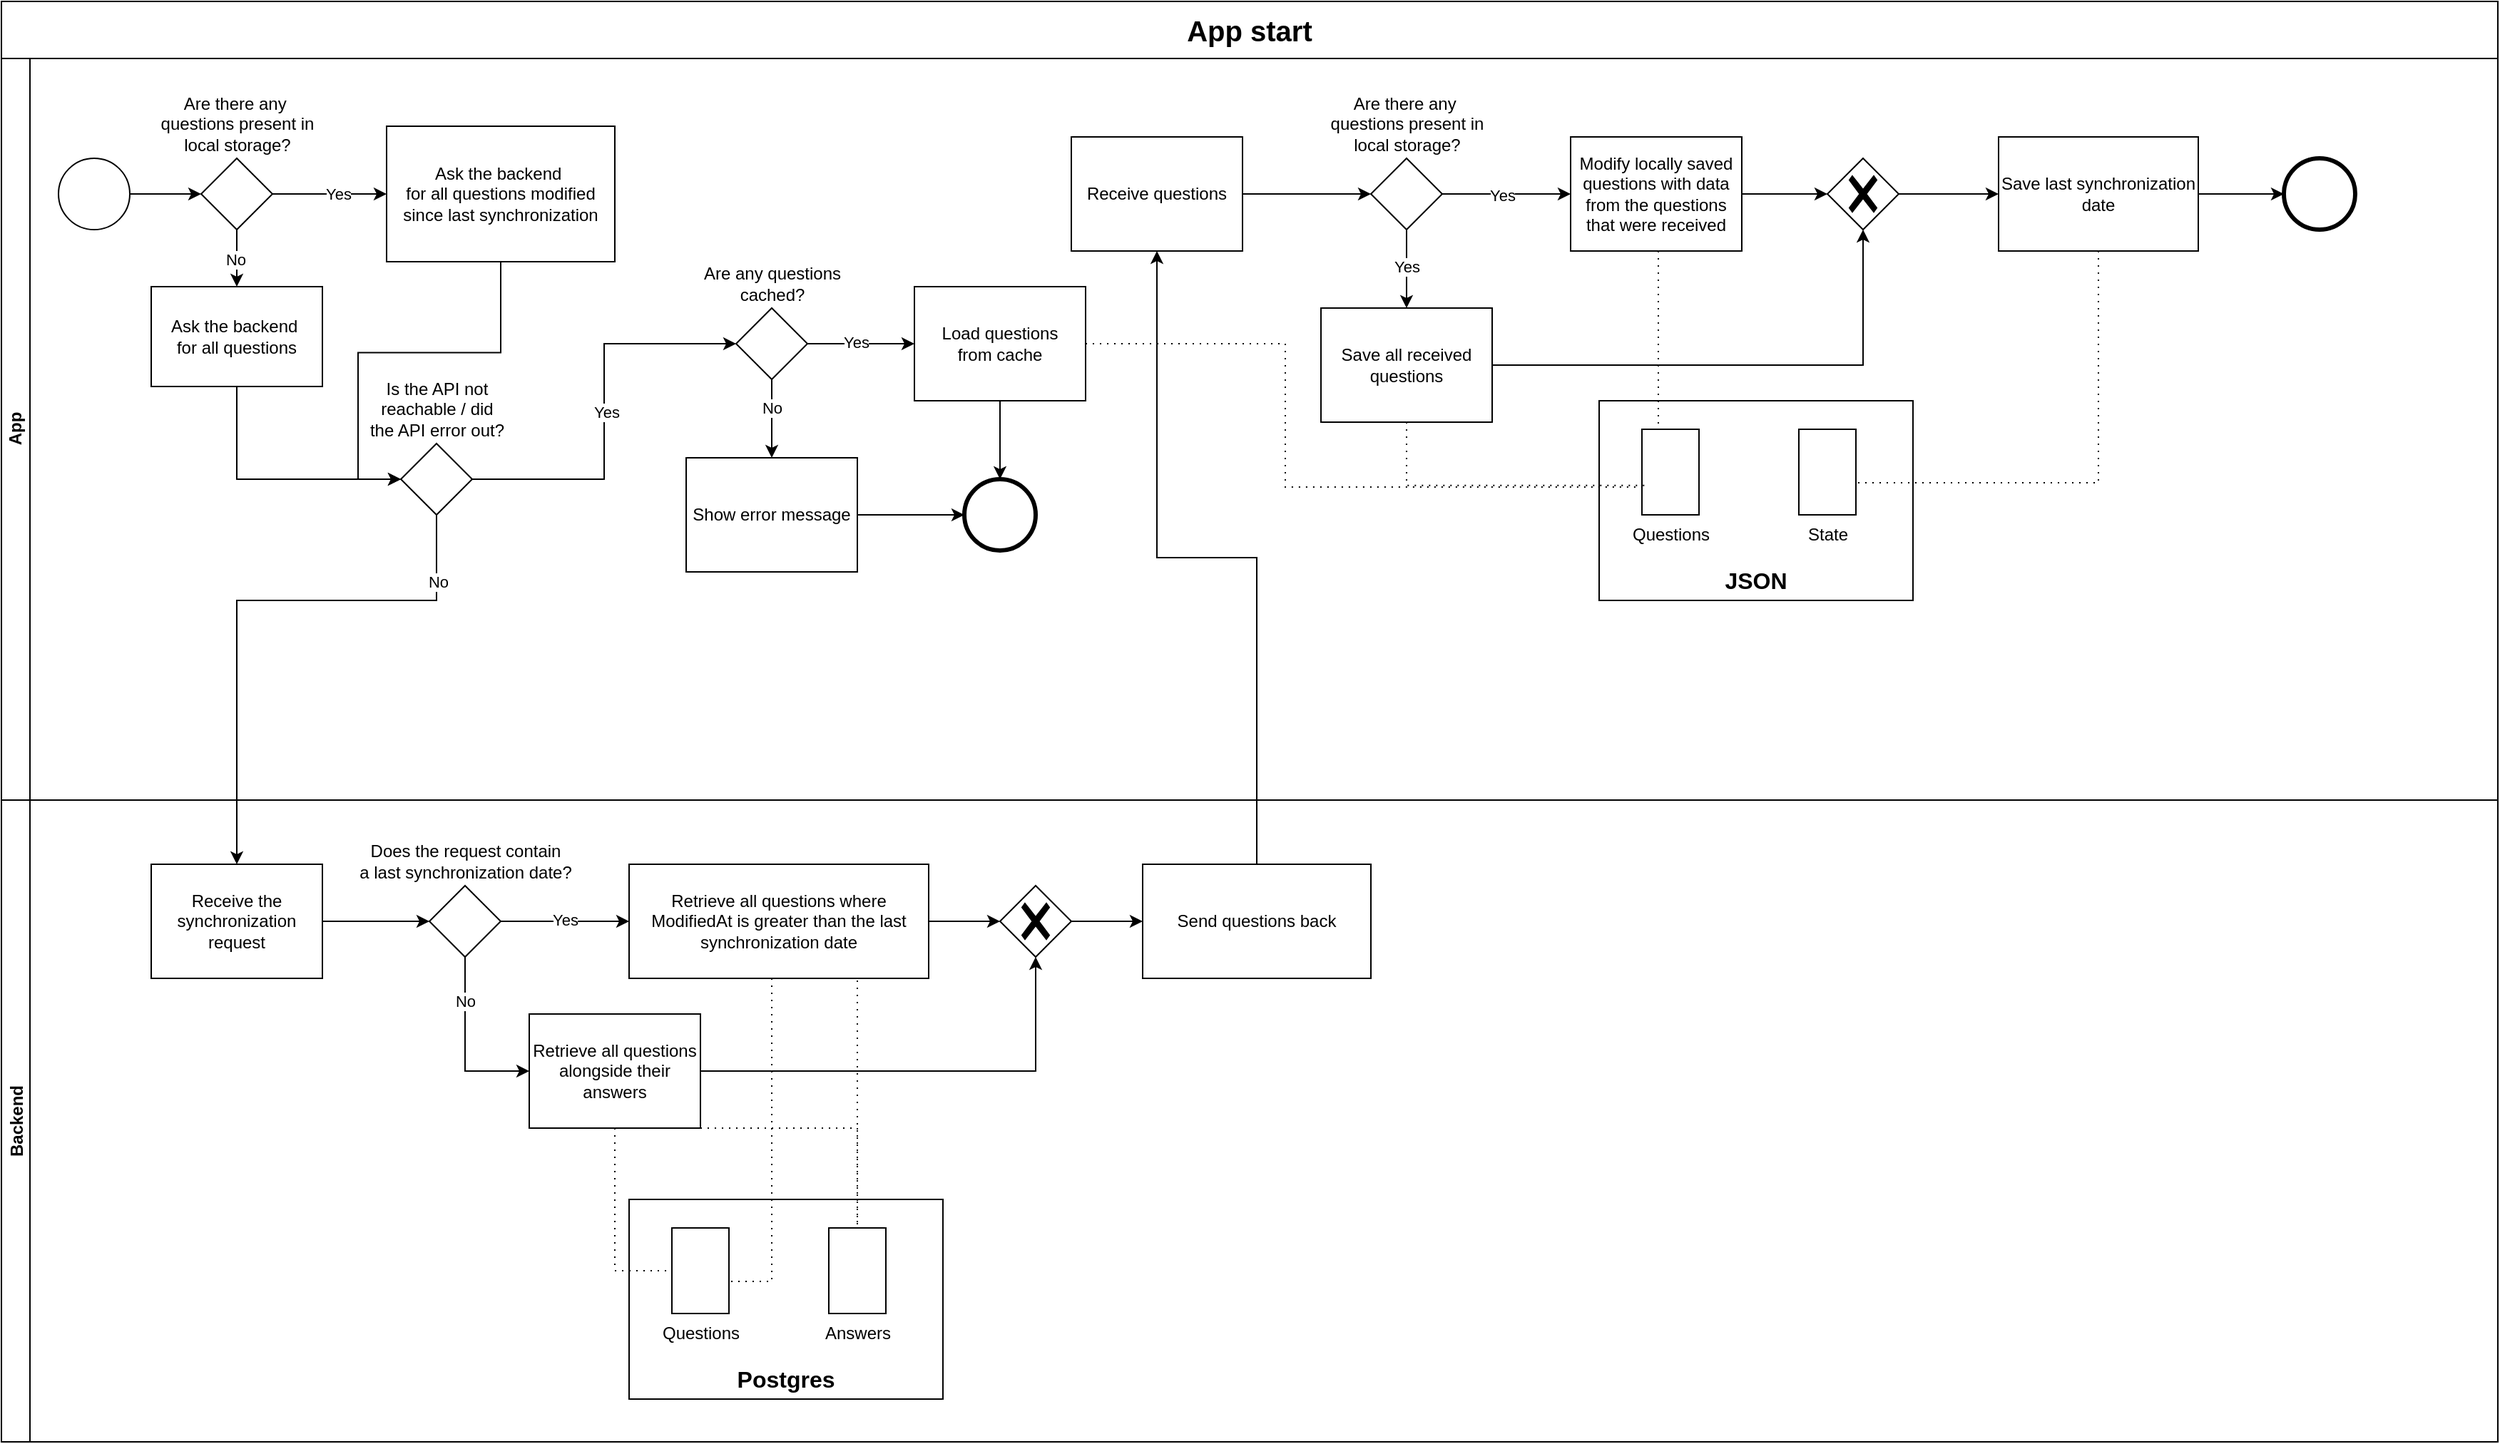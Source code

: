 <mxfile version="28.2.5">
  <diagram name="Page-1" id="13e1069c-82ec-6db2-03f1-153e76fe0fe0">
    <mxGraphModel dx="1303" dy="734" grid="1" gridSize="10" guides="1" tooltips="1" connect="1" arrows="1" fold="1" page="1" pageScale="1" pageWidth="1100" pageHeight="850" background="none" math="0" shadow="0">
      <root>
        <mxCell id="0" />
        <mxCell id="1" parent="0" />
        <mxCell id="wD-4M0XuhcJqUvJzKwls-1" value="&lt;span style=&quot;font-size: 20px;&quot;&gt;App start&lt;/span&gt;" style="swimlane;html=1;childLayout=stackLayout;resizeParent=1;resizeParentMax=0;horizontal=1;startSize=40;horizontalStack=0;whiteSpace=wrap;" parent="1" vertex="1">
          <mxGeometry x="40" y="40" width="1750" height="1010" as="geometry" />
        </mxCell>
        <mxCell id="wD-4M0XuhcJqUvJzKwls-2" value="App" style="swimlane;html=1;startSize=20;horizontal=0;" parent="wD-4M0XuhcJqUvJzKwls-1" vertex="1">
          <mxGeometry y="40" width="1750" height="520" as="geometry" />
        </mxCell>
        <mxCell id="wD-4M0XuhcJqUvJzKwls-5" value="" style="points=[[0.145,0.145,0],[0.5,0,0],[0.855,0.145,0],[1,0.5,0],[0.855,0.855,0],[0.5,1,0],[0.145,0.855,0],[0,0.5,0]];shape=mxgraph.bpmn.event;html=1;verticalLabelPosition=bottom;labelBackgroundColor=#ffffff;verticalAlign=top;align=center;perimeter=ellipsePerimeter;outlineConnect=0;aspect=fixed;outline=standard;symbol=general;" parent="wD-4M0XuhcJqUvJzKwls-2" vertex="1">
          <mxGeometry x="40" y="70" width="50" height="50" as="geometry" />
        </mxCell>
        <mxCell id="wD-4M0XuhcJqUvJzKwls-12" style="edgeStyle=orthogonalEdgeStyle;rounded=0;orthogonalLoop=1;jettySize=auto;html=1;exitX=1;exitY=0.5;exitDx=0;exitDy=0;exitPerimeter=0;" parent="wD-4M0XuhcJqUvJzKwls-2" source="wD-4M0XuhcJqUvJzKwls-6" target="wD-4M0XuhcJqUvJzKwls-11" edge="1">
          <mxGeometry relative="1" as="geometry" />
        </mxCell>
        <mxCell id="wD-4M0XuhcJqUvJzKwls-14" value="Yes" style="edgeLabel;html=1;align=center;verticalAlign=middle;resizable=0;points=[];" parent="wD-4M0XuhcJqUvJzKwls-12" vertex="1" connectable="0">
          <mxGeometry x="0.144" relative="1" as="geometry">
            <mxPoint as="offset" />
          </mxGeometry>
        </mxCell>
        <mxCell id="wD-4M0XuhcJqUvJzKwls-6" value="Are there any&amp;nbsp;&lt;div&gt;questions present in&lt;/div&gt;&lt;div&gt;local storage?&lt;/div&gt;" style="points=[[0.25,0.25,0],[0.5,0,0],[0.75,0.25,0],[1,0.5,0],[0.75,0.75,0],[0.5,1,0],[0.25,0.75,0],[0,0.5,0]];shape=mxgraph.bpmn.gateway2;html=1;verticalLabelPosition=top;labelBackgroundColor=#ffffff;verticalAlign=bottom;align=center;perimeter=rhombusPerimeter;outlineConnect=0;outline=none;symbol=none;labelPosition=center;" parent="wD-4M0XuhcJqUvJzKwls-2" vertex="1">
          <mxGeometry x="140" y="70" width="50" height="50" as="geometry" />
        </mxCell>
        <mxCell id="wD-4M0XuhcJqUvJzKwls-7" style="edgeStyle=orthogonalEdgeStyle;rounded=0;orthogonalLoop=1;jettySize=auto;html=1;exitX=1;exitY=0.5;exitDx=0;exitDy=0;exitPerimeter=0;entryX=0;entryY=0.5;entryDx=0;entryDy=0;entryPerimeter=0;" parent="wD-4M0XuhcJqUvJzKwls-2" source="wD-4M0XuhcJqUvJzKwls-5" target="wD-4M0XuhcJqUvJzKwls-6" edge="1">
          <mxGeometry relative="1" as="geometry" />
        </mxCell>
        <mxCell id="pn4sA3_3ktOFMrmnRQnU-4" style="edgeStyle=orthogonalEdgeStyle;rounded=0;orthogonalLoop=1;jettySize=auto;html=1;exitX=0.5;exitY=1;exitDx=0;exitDy=0;exitPerimeter=0;entryX=0;entryY=0.5;entryDx=0;entryDy=0;entryPerimeter=0;" edge="1" parent="wD-4M0XuhcJqUvJzKwls-2" source="wD-4M0XuhcJqUvJzKwls-8" target="pn4sA3_3ktOFMrmnRQnU-2">
          <mxGeometry relative="1" as="geometry">
            <mxPoint x="260" y="300" as="targetPoint" />
          </mxGeometry>
        </mxCell>
        <mxCell id="wD-4M0XuhcJqUvJzKwls-8" value="Ask the backend&amp;nbsp;&lt;div&gt;for&amp;nbsp;&lt;span style=&quot;background-color: transparent; color: light-dark(rgb(0, 0, 0), rgb(255, 255, 255));&quot;&gt;all questions&lt;/span&gt;&lt;/div&gt;" style="points=[[0.25,0,0],[0.5,0,0],[0.75,0,0],[1,0.25,0],[1,0.5,0],[1,0.75,0],[0.75,1,0],[0.5,1,0],[0.25,1,0],[0,0.75,0],[0,0.5,0],[0,0.25,0]];shape=mxgraph.bpmn.task2;whiteSpace=wrap;rectStyle=rounded;size=10;html=1;container=1;expand=0;collapsible=0;taskMarker=send;" parent="wD-4M0XuhcJqUvJzKwls-2" vertex="1">
          <mxGeometry x="105" y="160" width="120" height="70" as="geometry" />
        </mxCell>
        <mxCell id="wD-4M0XuhcJqUvJzKwls-9" style="edgeStyle=orthogonalEdgeStyle;rounded=0;orthogonalLoop=1;jettySize=auto;html=1;exitX=0.5;exitY=1;exitDx=0;exitDy=0;exitPerimeter=0;entryX=0.5;entryY=0;entryDx=0;entryDy=0;entryPerimeter=0;" parent="wD-4M0XuhcJqUvJzKwls-2" source="wD-4M0XuhcJqUvJzKwls-6" target="wD-4M0XuhcJqUvJzKwls-8" edge="1">
          <mxGeometry relative="1" as="geometry" />
        </mxCell>
        <mxCell id="wD-4M0XuhcJqUvJzKwls-10" value="No" style="edgeLabel;html=1;align=center;verticalAlign=middle;resizable=0;points=[];" parent="wD-4M0XuhcJqUvJzKwls-9" vertex="1" connectable="0">
          <mxGeometry x="0.05" y="-1" relative="1" as="geometry">
            <mxPoint as="offset" />
          </mxGeometry>
        </mxCell>
        <mxCell id="wD-4M0XuhcJqUvJzKwls-11" value="Ask the backend&amp;nbsp;&lt;div&gt;for&amp;nbsp;&lt;span style=&quot;background-color: transparent; color: light-dark(rgb(0, 0, 0), rgb(255, 255, 255));&quot;&gt;all questions modified since last synchronization&lt;/span&gt;&lt;/div&gt;" style="points=[[0.25,0,0],[0.5,0,0],[0.75,0,0],[1,0.25,0],[1,0.5,0],[1,0.75,0],[0.75,1,0],[0.5,1,0],[0.25,1,0],[0,0.75,0],[0,0.5,0],[0,0.25,0]];shape=mxgraph.bpmn.task2;whiteSpace=wrap;rectStyle=rounded;size=10;html=1;container=1;expand=0;collapsible=0;taskMarker=send;" parent="wD-4M0XuhcJqUvJzKwls-2" vertex="1">
          <mxGeometry x="270" y="47.5" width="160" height="95" as="geometry" />
        </mxCell>
        <mxCell id="wD-4M0XuhcJqUvJzKwls-40" value="" style="points=[[0.145,0.145,0],[0.5,0,0],[0.855,0.145,0],[1,0.5,0],[0.855,0.855,0],[0.5,1,0],[0.145,0.855,0],[0,0.5,0]];shape=mxgraph.bpmn.event;html=1;verticalLabelPosition=bottom;labelBackgroundColor=#ffffff;verticalAlign=top;align=center;perimeter=ellipsePerimeter;outlineConnect=0;aspect=fixed;outline=end;symbol=terminate2;" parent="wD-4M0XuhcJqUvJzKwls-2" vertex="1">
          <mxGeometry x="1600" y="70" width="50" height="50" as="geometry" />
        </mxCell>
        <mxCell id="wD-4M0XuhcJqUvJzKwls-41" value="Receive questions" style="points=[[0.25,0,0],[0.5,0,0],[0.75,0,0],[1,0.25,0],[1,0.5,0],[1,0.75,0],[0.75,1,0],[0.5,1,0],[0.25,1,0],[0,0.75,0],[0,0.5,0],[0,0.25,0]];shape=mxgraph.bpmn.task2;whiteSpace=wrap;rectStyle=rounded;size=10;html=1;container=1;expand=0;collapsible=0;taskMarker=receive;" parent="wD-4M0XuhcJqUvJzKwls-2" vertex="1">
          <mxGeometry x="750" y="55" width="120" height="80" as="geometry" />
        </mxCell>
        <mxCell id="wD-4M0XuhcJqUvJzKwls-52" style="edgeStyle=orthogonalEdgeStyle;rounded=0;orthogonalLoop=1;jettySize=auto;html=1;exitX=1;exitY=0.5;exitDx=0;exitDy=0;exitPerimeter=0;" parent="wD-4M0XuhcJqUvJzKwls-2" source="wD-4M0XuhcJqUvJzKwls-46" target="wD-4M0XuhcJqUvJzKwls-50" edge="1">
          <mxGeometry relative="1" as="geometry" />
        </mxCell>
        <mxCell id="wD-4M0XuhcJqUvJzKwls-53" value="Yes" style="edgeLabel;html=1;align=center;verticalAlign=middle;resizable=0;points=[];" parent="wD-4M0XuhcJqUvJzKwls-52" vertex="1" connectable="0">
          <mxGeometry x="-0.064" y="-1" relative="1" as="geometry">
            <mxPoint as="offset" />
          </mxGeometry>
        </mxCell>
        <mxCell id="wD-4M0XuhcJqUvJzKwls-46" value="Are there any&amp;nbsp;&lt;div&gt;questions present in&lt;/div&gt;&lt;div&gt;local storage?&lt;/div&gt;" style="points=[[0.25,0.25,0],[0.5,0,0],[0.75,0.25,0],[1,0.5,0],[0.75,0.75,0],[0.5,1,0],[0.25,0.75,0],[0,0.5,0]];shape=mxgraph.bpmn.gateway2;html=1;verticalLabelPosition=top;labelBackgroundColor=#ffffff;verticalAlign=bottom;align=center;perimeter=rhombusPerimeter;outlineConnect=0;outline=none;symbol=none;labelPosition=center;" parent="wD-4M0XuhcJqUvJzKwls-2" vertex="1">
          <mxGeometry x="960" y="70" width="50" height="50" as="geometry" />
        </mxCell>
        <mxCell id="wD-4M0XuhcJqUvJzKwls-47" style="edgeStyle=orthogonalEdgeStyle;rounded=0;orthogonalLoop=1;jettySize=auto;html=1;exitX=1;exitY=0.5;exitDx=0;exitDy=0;exitPerimeter=0;entryX=0;entryY=0.5;entryDx=0;entryDy=0;entryPerimeter=0;" parent="wD-4M0XuhcJqUvJzKwls-2" source="wD-4M0XuhcJqUvJzKwls-41" target="wD-4M0XuhcJqUvJzKwls-46" edge="1">
          <mxGeometry relative="1" as="geometry" />
        </mxCell>
        <mxCell id="wD-4M0XuhcJqUvJzKwls-50" value="Modify locally saved questions with data from the questions that were received" style="points=[[0.25,0,0],[0.5,0,0],[0.75,0,0],[1,0.25,0],[1,0.5,0],[1,0.75,0],[0.75,1,0],[0.5,1,0],[0.25,1,0],[0,0.75,0],[0,0.5,0],[0,0.25,0]];shape=mxgraph.bpmn.task2;whiteSpace=wrap;rectStyle=rounded;size=10;html=1;container=1;expand=0;collapsible=0;taskMarker=abstract;" parent="wD-4M0XuhcJqUvJzKwls-2" vertex="1">
          <mxGeometry x="1100" y="55" width="120" height="80" as="geometry" />
        </mxCell>
        <mxCell id="wD-4M0XuhcJqUvJzKwls-54" value="Save all received questions" style="points=[[0.25,0,0],[0.5,0,0],[0.75,0,0],[1,0.25,0],[1,0.5,0],[1,0.75,0],[0.75,1,0],[0.5,1,0],[0.25,1,0],[0,0.75,0],[0,0.5,0],[0,0.25,0]];shape=mxgraph.bpmn.task2;whiteSpace=wrap;rectStyle=rounded;size=10;html=1;container=1;expand=0;collapsible=0;taskMarker=abstract;" parent="wD-4M0XuhcJqUvJzKwls-2" vertex="1">
          <mxGeometry x="925" y="175" width="120" height="80" as="geometry" />
        </mxCell>
        <mxCell id="wD-4M0XuhcJqUvJzKwls-86" style="edgeStyle=orthogonalEdgeStyle;rounded=0;orthogonalLoop=1;jettySize=auto;html=1;exitX=0.5;exitY=1;exitDx=0;exitDy=0;exitPerimeter=0;entryX=0.5;entryY=0;entryDx=0;entryDy=0;entryPerimeter=0;" parent="wD-4M0XuhcJqUvJzKwls-2" source="wD-4M0XuhcJqUvJzKwls-46" target="wD-4M0XuhcJqUvJzKwls-54" edge="1">
          <mxGeometry relative="1" as="geometry" />
        </mxCell>
        <mxCell id="wD-4M0XuhcJqUvJzKwls-87" value="Yes" style="edgeLabel;html=1;align=center;verticalAlign=middle;resizable=0;points=[];" parent="wD-4M0XuhcJqUvJzKwls-86" vertex="1" connectable="0">
          <mxGeometry x="-0.082" relative="1" as="geometry">
            <mxPoint y="1" as="offset" />
          </mxGeometry>
        </mxCell>
        <mxCell id="wD-4M0XuhcJqUvJzKwls-89" value="" style="rounded=0;whiteSpace=wrap;html=1;" parent="wD-4M0XuhcJqUvJzKwls-2" vertex="1">
          <mxGeometry x="1120" y="240" width="220" height="140" as="geometry" />
        </mxCell>
        <mxCell id="wD-4M0XuhcJqUvJzKwls-90" value="Questions" style="shape=mxgraph.bpmn.data2;labelPosition=center;verticalLabelPosition=bottom;align=center;verticalAlign=top;size=15;html=1;" parent="wD-4M0XuhcJqUvJzKwls-2" vertex="1">
          <mxGeometry x="1150" y="260" width="40" height="60" as="geometry" />
        </mxCell>
        <mxCell id="wD-4M0XuhcJqUvJzKwls-91" value="State" style="shape=mxgraph.bpmn.data2;labelPosition=center;verticalLabelPosition=bottom;align=center;verticalAlign=top;size=15;html=1;" parent="wD-4M0XuhcJqUvJzKwls-2" vertex="1">
          <mxGeometry x="1260" y="260" width="40" height="60" as="geometry" />
        </mxCell>
        <mxCell id="wD-4M0XuhcJqUvJzKwls-92" value="JSON" style="text;html=1;align=center;verticalAlign=middle;whiteSpace=wrap;rounded=0;fontSize=16;fontStyle=1" parent="wD-4M0XuhcJqUvJzKwls-2" vertex="1">
          <mxGeometry x="1120" y="351" width="220" height="30" as="geometry" />
        </mxCell>
        <mxCell id="wD-4M0XuhcJqUvJzKwls-93" value="" style="points=[[0.25,0.25,0],[0.5,0,0],[0.75,0.25,0],[1,0.5,0],[0.75,0.75,0],[0.5,1,0],[0.25,0.75,0],[0,0.5,0]];shape=mxgraph.bpmn.gateway2;html=1;verticalLabelPosition=bottom;labelBackgroundColor=#ffffff;verticalAlign=top;align=center;perimeter=rhombusPerimeter;outlineConnect=0;outline=none;symbol=none;gwType=exclusive;" parent="wD-4M0XuhcJqUvJzKwls-2" vertex="1">
          <mxGeometry x="1280" y="70" width="50" height="50" as="geometry" />
        </mxCell>
        <mxCell id="wD-4M0XuhcJqUvJzKwls-94" style="edgeStyle=orthogonalEdgeStyle;rounded=0;orthogonalLoop=1;jettySize=auto;html=1;exitX=1;exitY=0.5;exitDx=0;exitDy=0;exitPerimeter=0;entryX=0;entryY=0.5;entryDx=0;entryDy=0;entryPerimeter=0;" parent="wD-4M0XuhcJqUvJzKwls-2" source="wD-4M0XuhcJqUvJzKwls-50" target="wD-4M0XuhcJqUvJzKwls-93" edge="1">
          <mxGeometry relative="1" as="geometry" />
        </mxCell>
        <mxCell id="wD-4M0XuhcJqUvJzKwls-95" style="edgeStyle=orthogonalEdgeStyle;rounded=0;orthogonalLoop=1;jettySize=auto;html=1;exitX=1;exitY=0.5;exitDx=0;exitDy=0;exitPerimeter=0;entryX=0.5;entryY=1;entryDx=0;entryDy=0;entryPerimeter=0;" parent="wD-4M0XuhcJqUvJzKwls-2" source="wD-4M0XuhcJqUvJzKwls-54" target="wD-4M0XuhcJqUvJzKwls-93" edge="1">
          <mxGeometry relative="1" as="geometry" />
        </mxCell>
        <mxCell id="wD-4M0XuhcJqUvJzKwls-96" value="Save last synchronization date" style="points=[[0.25,0,0],[0.5,0,0],[0.75,0,0],[1,0.25,0],[1,0.5,0],[1,0.75,0],[0.75,1,0],[0.5,1,0],[0.25,1,0],[0,0.75,0],[0,0.5,0],[0,0.25,0]];shape=mxgraph.bpmn.task2;whiteSpace=wrap;rectStyle=rounded;size=10;html=1;container=1;expand=0;collapsible=0;taskMarker=abstract;" parent="wD-4M0XuhcJqUvJzKwls-2" vertex="1">
          <mxGeometry x="1400" y="55" width="140" height="80" as="geometry" />
        </mxCell>
        <mxCell id="wD-4M0XuhcJqUvJzKwls-97" style="edgeStyle=orthogonalEdgeStyle;rounded=0;orthogonalLoop=1;jettySize=auto;html=1;exitX=1;exitY=0.5;exitDx=0;exitDy=0;exitPerimeter=0;entryX=0;entryY=0.5;entryDx=0;entryDy=0;entryPerimeter=0;" parent="wD-4M0XuhcJqUvJzKwls-2" source="wD-4M0XuhcJqUvJzKwls-93" target="wD-4M0XuhcJqUvJzKwls-96" edge="1">
          <mxGeometry relative="1" as="geometry" />
        </mxCell>
        <mxCell id="wD-4M0XuhcJqUvJzKwls-98" style="edgeStyle=orthogonalEdgeStyle;rounded=0;orthogonalLoop=1;jettySize=auto;html=1;exitX=1;exitY=0.5;exitDx=0;exitDy=0;exitPerimeter=0;entryX=0;entryY=0.5;entryDx=0;entryDy=0;entryPerimeter=0;" parent="wD-4M0XuhcJqUvJzKwls-2" source="wD-4M0XuhcJqUvJzKwls-96" target="wD-4M0XuhcJqUvJzKwls-40" edge="1">
          <mxGeometry relative="1" as="geometry" />
        </mxCell>
        <mxCell id="wD-4M0XuhcJqUvJzKwls-99" value="" style="edgeStyle=elbowEdgeStyle;fontSize=12;html=1;endFill=0;startFill=0;endSize=6;startSize=6;dashed=1;dashPattern=1 4;endArrow=none;startArrow=none;rounded=0;exitX=0.5;exitY=1;exitDx=0;exitDy=0;exitPerimeter=0;entryX=0.047;entryY=0.656;entryDx=0;entryDy=0;entryPerimeter=0;" parent="wD-4M0XuhcJqUvJzKwls-2" source="wD-4M0XuhcJqUvJzKwls-54" target="wD-4M0XuhcJqUvJzKwls-90" edge="1">
          <mxGeometry width="160" relative="1" as="geometry">
            <mxPoint x="960" y="330" as="sourcePoint" />
            <mxPoint x="1120" y="330" as="targetPoint" />
            <Array as="points">
              <mxPoint x="985" y="280" />
            </Array>
          </mxGeometry>
        </mxCell>
        <mxCell id="wD-4M0XuhcJqUvJzKwls-100" value="" style="edgeStyle=elbowEdgeStyle;fontSize=12;html=1;endFill=0;startFill=0;endSize=6;startSize=6;dashed=1;dashPattern=1 4;endArrow=none;startArrow=none;rounded=0;exitX=0;exitY=0;exitDx=12.5;exitDy=0;exitPerimeter=0;entryX=0.5;entryY=1;entryDx=0;entryDy=0;entryPerimeter=0;" parent="wD-4M0XuhcJqUvJzKwls-2" source="wD-4M0XuhcJqUvJzKwls-90" target="wD-4M0XuhcJqUvJzKwls-50" edge="1">
          <mxGeometry width="160" relative="1" as="geometry">
            <mxPoint x="1160" y="160" as="sourcePoint" />
            <mxPoint x="1320" y="160" as="targetPoint" />
          </mxGeometry>
        </mxCell>
        <mxCell id="wD-4M0XuhcJqUvJzKwls-101" value="" style="edgeStyle=elbowEdgeStyle;fontSize=12;html=1;endFill=0;startFill=0;endSize=6;startSize=6;dashed=1;dashPattern=1 4;endArrow=none;startArrow=none;rounded=0;exitX=0.5;exitY=1;exitDx=0;exitDy=0;exitPerimeter=0;entryX=0;entryY=0;entryDx=40;entryDy=37.5;entryPerimeter=0;" parent="wD-4M0XuhcJqUvJzKwls-2" source="wD-4M0XuhcJqUvJzKwls-96" target="wD-4M0XuhcJqUvJzKwls-91" edge="1">
          <mxGeometry width="160" relative="1" as="geometry">
            <mxPoint x="1490" y="250" as="sourcePoint" />
            <mxPoint x="1650" y="250" as="targetPoint" />
            <Array as="points">
              <mxPoint x="1470" y="210" />
            </Array>
          </mxGeometry>
        </mxCell>
        <mxCell id="pn4sA3_3ktOFMrmnRQnU-2" value="Is the API not&lt;div&gt;&lt;span style=&quot;background-color: light-dark(rgb(255, 255, 255), rgb(18, 18, 18)); color: light-dark(rgb(0, 0, 0), rgb(255, 255, 255));&quot;&gt;reachable / did&lt;/span&gt;&lt;/div&gt;&lt;div&gt;&lt;span style=&quot;background-color: light-dark(rgb(255, 255, 255), rgb(18, 18, 18)); color: light-dark(rgb(0, 0, 0), rgb(255, 255, 255));&quot;&gt;the API error out?&lt;/span&gt;&lt;/div&gt;" style="points=[[0.25,0.25,0],[0.5,0,0],[0.75,0.25,0],[1,0.5,0],[0.75,0.75,0],[0.5,1,0],[0.25,0.75,0],[0,0.5,0]];shape=mxgraph.bpmn.gateway2;html=1;verticalLabelPosition=top;labelBackgroundColor=#ffffff;verticalAlign=bottom;align=center;perimeter=rhombusPerimeter;outlineConnect=0;outline=none;symbol=none;labelPosition=center;" vertex="1" parent="wD-4M0XuhcJqUvJzKwls-2">
          <mxGeometry x="280" y="270" width="50" height="50" as="geometry" />
        </mxCell>
        <mxCell id="pn4sA3_3ktOFMrmnRQnU-3" style="edgeStyle=orthogonalEdgeStyle;rounded=0;orthogonalLoop=1;jettySize=auto;html=1;entryX=0;entryY=0.5;entryDx=0;entryDy=0;entryPerimeter=0;" edge="1" parent="wD-4M0XuhcJqUvJzKwls-2" source="wD-4M0XuhcJqUvJzKwls-11" target="pn4sA3_3ktOFMrmnRQnU-2">
          <mxGeometry relative="1" as="geometry" />
        </mxCell>
        <mxCell id="pn4sA3_3ktOFMrmnRQnU-13" style="edgeStyle=orthogonalEdgeStyle;rounded=0;orthogonalLoop=1;jettySize=auto;html=1;exitX=1;exitY=0.5;exitDx=0;exitDy=0;exitPerimeter=0;" edge="1" parent="wD-4M0XuhcJqUvJzKwls-2" source="pn4sA3_3ktOFMrmnRQnU-8" target="pn4sA3_3ktOFMrmnRQnU-12">
          <mxGeometry relative="1" as="geometry" />
        </mxCell>
        <mxCell id="pn4sA3_3ktOFMrmnRQnU-8" value="Show error message" style="points=[[0.25,0,0],[0.5,0,0],[0.75,0,0],[1,0.25,0],[1,0.5,0],[1,0.75,0],[0.75,1,0],[0.5,1,0],[0.25,1,0],[0,0.75,0],[0,0.5,0],[0,0.25,0]];shape=mxgraph.bpmn.task2;whiteSpace=wrap;rectStyle=rounded;size=10;html=1;container=1;expand=0;collapsible=0;taskMarker=abstract;" vertex="1" parent="wD-4M0XuhcJqUvJzKwls-2">
          <mxGeometry x="480" y="280" width="120" height="80" as="geometry" />
        </mxCell>
        <mxCell id="pn4sA3_3ktOFMrmnRQnU-14" style="edgeStyle=orthogonalEdgeStyle;rounded=0;orthogonalLoop=1;jettySize=auto;html=1;exitX=0.5;exitY=1;exitDx=0;exitDy=0;exitPerimeter=0;" edge="1" parent="wD-4M0XuhcJqUvJzKwls-2" source="pn4sA3_3ktOFMrmnRQnU-9" target="pn4sA3_3ktOFMrmnRQnU-12">
          <mxGeometry relative="1" as="geometry" />
        </mxCell>
        <mxCell id="pn4sA3_3ktOFMrmnRQnU-9" value="Load questions&lt;div&gt;from cache&lt;/div&gt;" style="points=[[0.25,0,0],[0.5,0,0],[0.75,0,0],[1,0.25,0],[1,0.5,0],[1,0.75,0],[0.75,1,0],[0.5,1,0],[0.25,1,0],[0,0.75,0],[0,0.5,0],[0,0.25,0]];shape=mxgraph.bpmn.task2;whiteSpace=wrap;rectStyle=rounded;size=10;html=1;container=1;expand=0;collapsible=0;taskMarker=abstract;" vertex="1" parent="wD-4M0XuhcJqUvJzKwls-2">
          <mxGeometry x="640" y="160" width="120" height="80" as="geometry" />
        </mxCell>
        <mxCell id="pn4sA3_3ktOFMrmnRQnU-15" style="edgeStyle=orthogonalEdgeStyle;rounded=0;orthogonalLoop=1;jettySize=auto;html=1;exitX=1;exitY=0.5;exitDx=0;exitDy=0;exitPerimeter=0;" edge="1" parent="wD-4M0XuhcJqUvJzKwls-2" source="pn4sA3_3ktOFMrmnRQnU-11" target="pn4sA3_3ktOFMrmnRQnU-9">
          <mxGeometry relative="1" as="geometry" />
        </mxCell>
        <mxCell id="pn4sA3_3ktOFMrmnRQnU-20" value="Yes" style="edgeLabel;html=1;align=center;verticalAlign=middle;resizable=0;points=[];" vertex="1" connectable="0" parent="pn4sA3_3ktOFMrmnRQnU-15">
          <mxGeometry x="-0.102" y="1" relative="1" as="geometry">
            <mxPoint as="offset" />
          </mxGeometry>
        </mxCell>
        <mxCell id="pn4sA3_3ktOFMrmnRQnU-11" value="Are any questions&lt;div&gt;cached?&lt;/div&gt;" style="points=[[0.25,0.25,0],[0.5,0,0],[0.75,0.25,0],[1,0.5,0],[0.75,0.75,0],[0.5,1,0],[0.25,0.75,0],[0,0.5,0]];shape=mxgraph.bpmn.gateway2;html=1;verticalLabelPosition=top;labelBackgroundColor=#ffffff;verticalAlign=bottom;align=center;perimeter=rhombusPerimeter;outlineConnect=0;outline=none;symbol=none;labelPosition=center;" vertex="1" parent="wD-4M0XuhcJqUvJzKwls-2">
          <mxGeometry x="515" y="175" width="50" height="50" as="geometry" />
        </mxCell>
        <mxCell id="pn4sA3_3ktOFMrmnRQnU-12" value="" style="points=[[0.145,0.145,0],[0.5,0,0],[0.855,0.145,0],[1,0.5,0],[0.855,0.855,0],[0.5,1,0],[0.145,0.855,0],[0,0.5,0]];shape=mxgraph.bpmn.event;html=1;verticalLabelPosition=bottom;labelBackgroundColor=#ffffff;verticalAlign=top;align=center;perimeter=ellipsePerimeter;outlineConnect=0;aspect=fixed;outline=end;symbol=terminate2;" vertex="1" parent="wD-4M0XuhcJqUvJzKwls-2">
          <mxGeometry x="675" y="295" width="50" height="50" as="geometry" />
        </mxCell>
        <mxCell id="pn4sA3_3ktOFMrmnRQnU-16" style="edgeStyle=orthogonalEdgeStyle;rounded=0;orthogonalLoop=1;jettySize=auto;html=1;exitX=0.5;exitY=1;exitDx=0;exitDy=0;exitPerimeter=0;entryX=0.5;entryY=0;entryDx=0;entryDy=0;entryPerimeter=0;" edge="1" parent="wD-4M0XuhcJqUvJzKwls-2" source="pn4sA3_3ktOFMrmnRQnU-11" target="pn4sA3_3ktOFMrmnRQnU-8">
          <mxGeometry relative="1" as="geometry" />
        </mxCell>
        <mxCell id="pn4sA3_3ktOFMrmnRQnU-19" value="No" style="edgeLabel;html=1;align=center;verticalAlign=middle;resizable=0;points=[];" vertex="1" connectable="0" parent="pn4sA3_3ktOFMrmnRQnU-16">
          <mxGeometry x="-0.253" relative="1" as="geometry">
            <mxPoint y="-1" as="offset" />
          </mxGeometry>
        </mxCell>
        <mxCell id="pn4sA3_3ktOFMrmnRQnU-17" style="edgeStyle=orthogonalEdgeStyle;rounded=0;orthogonalLoop=1;jettySize=auto;html=1;exitX=1;exitY=0.5;exitDx=0;exitDy=0;exitPerimeter=0;entryX=0;entryY=0.5;entryDx=0;entryDy=0;entryPerimeter=0;" edge="1" parent="wD-4M0XuhcJqUvJzKwls-2" source="pn4sA3_3ktOFMrmnRQnU-2" target="pn4sA3_3ktOFMrmnRQnU-11">
          <mxGeometry relative="1" as="geometry" />
        </mxCell>
        <mxCell id="pn4sA3_3ktOFMrmnRQnU-18" value="Yes" style="edgeLabel;html=1;align=center;verticalAlign=middle;resizable=0;points=[];" vertex="1" connectable="0" parent="pn4sA3_3ktOFMrmnRQnU-17">
          <mxGeometry x="-0.002" y="-1" relative="1" as="geometry">
            <mxPoint as="offset" />
          </mxGeometry>
        </mxCell>
        <mxCell id="pn4sA3_3ktOFMrmnRQnU-21" value="" style="edgeStyle=elbowEdgeStyle;fontSize=12;html=1;endFill=0;startFill=0;endSize=6;startSize=6;dashed=1;dashPattern=1 4;endArrow=none;startArrow=none;rounded=0;entryX=-0.007;entryY=0.676;entryDx=0;entryDy=0;entryPerimeter=0;exitX=1;exitY=0.5;exitDx=0;exitDy=0;exitPerimeter=0;" edge="1" parent="wD-4M0XuhcJqUvJzKwls-2" source="pn4sA3_3ktOFMrmnRQnU-9" target="wD-4M0XuhcJqUvJzKwls-90">
          <mxGeometry width="160" relative="1" as="geometry">
            <mxPoint x="880" y="310" as="sourcePoint" />
            <mxPoint x="1040" y="310" as="targetPoint" />
            <Array as="points">
              <mxPoint x="900" y="250" />
            </Array>
          </mxGeometry>
        </mxCell>
        <mxCell id="wD-4M0XuhcJqUvJzKwls-3" value="Backend" style="swimlane;startSize=20;horizontal=0;" parent="wD-4M0XuhcJqUvJzKwls-1" vertex="1">
          <mxGeometry y="560" width="1750" height="450" as="geometry" />
        </mxCell>
        <mxCell id="wD-4M0XuhcJqUvJzKwls-55" value="" style="rounded=0;whiteSpace=wrap;html=1;" parent="wD-4M0XuhcJqUvJzKwls-3" vertex="1">
          <mxGeometry x="440" y="280" width="220" height="140" as="geometry" />
        </mxCell>
        <mxCell id="wD-4M0XuhcJqUvJzKwls-18" style="edgeStyle=orthogonalEdgeStyle;rounded=0;orthogonalLoop=1;jettySize=auto;html=1;exitX=1;exitY=0.5;exitDx=0;exitDy=0;exitPerimeter=0;" parent="wD-4M0XuhcJqUvJzKwls-3" source="wD-4M0XuhcJqUvJzKwls-15" target="wD-4M0XuhcJqUvJzKwls-17" edge="1">
          <mxGeometry relative="1" as="geometry" />
        </mxCell>
        <mxCell id="wD-4M0XuhcJqUvJzKwls-15" value="Receive the synchronization request" style="points=[[0.25,0,0],[0.5,0,0],[0.75,0,0],[1,0.25,0],[1,0.5,0],[1,0.75,0],[0.75,1,0],[0.5,1,0],[0.25,1,0],[0,0.75,0],[0,0.5,0],[0,0.25,0]];shape=mxgraph.bpmn.task2;whiteSpace=wrap;rectStyle=rounded;size=10;html=1;container=1;expand=0;collapsible=0;taskMarker=receive;" parent="wD-4M0XuhcJqUvJzKwls-3" vertex="1">
          <mxGeometry x="105" y="45" width="120" height="80" as="geometry" />
        </mxCell>
        <mxCell id="wD-4M0XuhcJqUvJzKwls-20" style="edgeStyle=orthogonalEdgeStyle;rounded=0;orthogonalLoop=1;jettySize=auto;html=1;exitX=0.5;exitY=1;exitDx=0;exitDy=0;exitPerimeter=0;entryX=0;entryY=0.5;entryDx=0;entryDy=0;entryPerimeter=0;" parent="wD-4M0XuhcJqUvJzKwls-3" source="wD-4M0XuhcJqUvJzKwls-17" target="wD-4M0XuhcJqUvJzKwls-19" edge="1">
          <mxGeometry relative="1" as="geometry" />
        </mxCell>
        <mxCell id="wD-4M0XuhcJqUvJzKwls-21" value="No" style="edgeLabel;html=1;align=center;verticalAlign=middle;resizable=0;points=[];" parent="wD-4M0XuhcJqUvJzKwls-20" vertex="1" connectable="0">
          <mxGeometry x="-0.033" y="3" relative="1" as="geometry">
            <mxPoint x="-3" y="-30" as="offset" />
          </mxGeometry>
        </mxCell>
        <mxCell id="wD-4M0XuhcJqUvJzKwls-25" style="edgeStyle=orthogonalEdgeStyle;rounded=0;orthogonalLoop=1;jettySize=auto;html=1;exitX=1;exitY=0.5;exitDx=0;exitDy=0;exitPerimeter=0;" parent="wD-4M0XuhcJqUvJzKwls-3" source="wD-4M0XuhcJqUvJzKwls-17" target="wD-4M0XuhcJqUvJzKwls-24" edge="1">
          <mxGeometry relative="1" as="geometry" />
        </mxCell>
        <mxCell id="wD-4M0XuhcJqUvJzKwls-26" value="Yes" style="edgeLabel;html=1;align=center;verticalAlign=middle;resizable=0;points=[];" parent="wD-4M0XuhcJqUvJzKwls-25" vertex="1" connectable="0">
          <mxGeometry x="0.004" y="1" relative="1" as="geometry">
            <mxPoint as="offset" />
          </mxGeometry>
        </mxCell>
        <mxCell id="wD-4M0XuhcJqUvJzKwls-17" value="Does the request contain&lt;div&gt;a last synchronization date?&lt;/div&gt;" style="points=[[0.25,0.25,0],[0.5,0,0],[0.75,0.25,0],[1,0.5,0],[0.75,0.75,0],[0.5,1,0],[0.25,0.75,0],[0,0.5,0]];shape=mxgraph.bpmn.gateway2;html=1;verticalLabelPosition=top;labelBackgroundColor=#ffffff;verticalAlign=bottom;align=center;perimeter=rhombusPerimeter;outlineConnect=0;outline=none;symbol=none;labelPosition=center;" parent="wD-4M0XuhcJqUvJzKwls-3" vertex="1">
          <mxGeometry x="300" y="60" width="50" height="50" as="geometry" />
        </mxCell>
        <mxCell id="wD-4M0XuhcJqUvJzKwls-19" value="Retrieve all questions alongside their answers" style="points=[[0.25,0,0],[0.5,0,0],[0.75,0,0],[1,0.25,0],[1,0.5,0],[1,0.75,0],[0.75,1,0],[0.5,1,0],[0.25,1,0],[0,0.75,0],[0,0.5,0],[0,0.25,0]];shape=mxgraph.bpmn.task2;whiteSpace=wrap;rectStyle=rounded;size=10;html=1;container=1;expand=0;collapsible=0;taskMarker=abstract;" parent="wD-4M0XuhcJqUvJzKwls-3" vertex="1">
          <mxGeometry x="370" y="150" width="120" height="80" as="geometry" />
        </mxCell>
        <mxCell id="wD-4M0XuhcJqUvJzKwls-22" value="Questions" style="shape=mxgraph.bpmn.data2;labelPosition=center;verticalLabelPosition=bottom;align=center;verticalAlign=top;size=15;html=1;" parent="wD-4M0XuhcJqUvJzKwls-3" vertex="1">
          <mxGeometry x="470" y="300" width="40" height="60" as="geometry" />
        </mxCell>
        <mxCell id="wD-4M0XuhcJqUvJzKwls-24" value="Retrieve all questions where ModifiedAt is greater than the last synchronization date" style="points=[[0.25,0,0],[0.5,0,0],[0.75,0,0],[1,0.25,0],[1,0.5,0],[1,0.75,0],[0.75,1,0],[0.5,1,0],[0.25,1,0],[0,0.75,0],[0,0.5,0],[0,0.25,0]];shape=mxgraph.bpmn.task2;whiteSpace=wrap;rectStyle=rounded;size=10;html=1;container=1;expand=0;collapsible=0;taskMarker=abstract;" parent="wD-4M0XuhcJqUvJzKwls-3" vertex="1">
          <mxGeometry x="440" y="45" width="210" height="80" as="geometry" />
        </mxCell>
        <mxCell id="wD-4M0XuhcJqUvJzKwls-23" value="Answers" style="shape=mxgraph.bpmn.data2;labelPosition=center;verticalLabelPosition=bottom;align=center;verticalAlign=top;size=15;html=1;" parent="wD-4M0XuhcJqUvJzKwls-3" vertex="1">
          <mxGeometry x="580" y="300" width="40" height="60" as="geometry" />
        </mxCell>
        <mxCell id="wD-4M0XuhcJqUvJzKwls-27" value="" style="edgeStyle=elbowEdgeStyle;fontSize=12;html=1;endFill=0;startFill=0;endSize=6;startSize=6;dashed=1;dashPattern=1 4;endArrow=none;startArrow=none;rounded=0;exitX=0.5;exitY=1;exitDx=0;exitDy=0;exitPerimeter=0;entryX=0;entryY=0.5;entryDx=0;entryDy=0;entryPerimeter=0;" parent="wD-4M0XuhcJqUvJzKwls-3" source="wD-4M0XuhcJqUvJzKwls-19" target="wD-4M0XuhcJqUvJzKwls-22" edge="1">
          <mxGeometry width="160" relative="1" as="geometry">
            <mxPoint x="360" y="250" as="sourcePoint" />
            <mxPoint x="520" y="250" as="targetPoint" />
            <Array as="points">
              <mxPoint x="430" y="260" />
            </Array>
          </mxGeometry>
        </mxCell>
        <mxCell id="wD-4M0XuhcJqUvJzKwls-28" value="" style="edgeStyle=elbowEdgeStyle;fontSize=12;html=1;endFill=0;startFill=0;endSize=6;startSize=6;dashed=1;dashPattern=1 4;endArrow=none;startArrow=none;rounded=0;exitX=0.75;exitY=1;exitDx=0;exitDy=0;exitPerimeter=0;entryX=0;entryY=0;entryDx=12.5;entryDy=0;entryPerimeter=0;" parent="wD-4M0XuhcJqUvJzKwls-3" source="wD-4M0XuhcJqUvJzKwls-19" target="wD-4M0XuhcJqUvJzKwls-23" edge="1">
          <mxGeometry width="160" relative="1" as="geometry">
            <mxPoint x="550" y="250" as="sourcePoint" />
            <mxPoint x="710" y="250" as="targetPoint" />
            <Array as="points">
              <mxPoint x="600" y="260" />
            </Array>
          </mxGeometry>
        </mxCell>
        <mxCell id="wD-4M0XuhcJqUvJzKwls-29" value="" style="edgeStyle=elbowEdgeStyle;fontSize=12;html=1;endFill=0;startFill=0;endSize=6;startSize=6;dashed=1;dashPattern=1 4;endArrow=none;startArrow=none;rounded=0;exitX=0;exitY=0;exitDx=12.5;exitDy=0;exitPerimeter=0;entryX=0.75;entryY=1;entryDx=0;entryDy=0;entryPerimeter=0;" parent="wD-4M0XuhcJqUvJzKwls-3" source="wD-4M0XuhcJqUvJzKwls-23" target="wD-4M0XuhcJqUvJzKwls-24" edge="1">
          <mxGeometry width="160" relative="1" as="geometry">
            <mxPoint x="630" y="230" as="sourcePoint" />
            <mxPoint x="790" y="230" as="targetPoint" />
            <Array as="points">
              <mxPoint x="600" y="210" />
            </Array>
          </mxGeometry>
        </mxCell>
        <mxCell id="wD-4M0XuhcJqUvJzKwls-30" value="" style="edgeStyle=elbowEdgeStyle;fontSize=12;html=1;endFill=0;startFill=0;endSize=6;startSize=6;dashed=1;dashPattern=1 4;endArrow=none;startArrow=none;rounded=0;exitX=0.5;exitY=1;exitDx=0;exitDy=0;exitPerimeter=0;entryX=0;entryY=0;entryDx=40;entryDy=37.5;entryPerimeter=0;" parent="wD-4M0XuhcJqUvJzKwls-3" source="wD-4M0XuhcJqUvJzKwls-24" target="wD-4M0XuhcJqUvJzKwls-22" edge="1">
          <mxGeometry width="160" relative="1" as="geometry">
            <mxPoint x="500" y="260" as="sourcePoint" />
            <mxPoint x="660" y="260" as="targetPoint" />
            <Array as="points">
              <mxPoint x="540" y="210" />
            </Array>
          </mxGeometry>
        </mxCell>
        <mxCell id="wD-4M0XuhcJqUvJzKwls-35" value="" style="points=[[0.25,0.25,0],[0.5,0,0],[0.75,0.25,0],[1,0.5,0],[0.75,0.75,0],[0.5,1,0],[0.25,0.75,0],[0,0.5,0]];shape=mxgraph.bpmn.gateway2;html=1;verticalLabelPosition=bottom;labelBackgroundColor=#ffffff;verticalAlign=top;align=center;perimeter=rhombusPerimeter;outlineConnect=0;outline=none;symbol=none;gwType=exclusive;" parent="wD-4M0XuhcJqUvJzKwls-3" vertex="1">
          <mxGeometry x="700" y="60" width="50" height="50" as="geometry" />
        </mxCell>
        <mxCell id="wD-4M0XuhcJqUvJzKwls-38" style="edgeStyle=orthogonalEdgeStyle;rounded=0;orthogonalLoop=1;jettySize=auto;html=1;exitX=1;exitY=0.5;exitDx=0;exitDy=0;exitPerimeter=0;entryX=0;entryY=0.5;entryDx=0;entryDy=0;entryPerimeter=0;" parent="wD-4M0XuhcJqUvJzKwls-3" source="wD-4M0XuhcJqUvJzKwls-24" target="wD-4M0XuhcJqUvJzKwls-35" edge="1">
          <mxGeometry relative="1" as="geometry" />
        </mxCell>
        <mxCell id="wD-4M0XuhcJqUvJzKwls-39" style="edgeStyle=orthogonalEdgeStyle;rounded=0;orthogonalLoop=1;jettySize=auto;html=1;exitX=1;exitY=0.5;exitDx=0;exitDy=0;exitPerimeter=0;entryX=0.5;entryY=1;entryDx=0;entryDy=0;entryPerimeter=0;" parent="wD-4M0XuhcJqUvJzKwls-3" source="wD-4M0XuhcJqUvJzKwls-19" target="wD-4M0XuhcJqUvJzKwls-35" edge="1">
          <mxGeometry relative="1" as="geometry" />
        </mxCell>
        <mxCell id="wD-4M0XuhcJqUvJzKwls-42" value="Send questions back" style="points=[[0.25,0,0],[0.5,0,0],[0.75,0,0],[1,0.25,0],[1,0.5,0],[1,0.75,0],[0.75,1,0],[0.5,1,0],[0.25,1,0],[0,0.75,0],[0,0.5,0],[0,0.25,0]];shape=mxgraph.bpmn.task2;whiteSpace=wrap;rectStyle=rounded;size=10;html=1;container=1;expand=0;collapsible=0;taskMarker=send;" parent="wD-4M0XuhcJqUvJzKwls-3" vertex="1">
          <mxGeometry x="800" y="45" width="160" height="80" as="geometry" />
        </mxCell>
        <mxCell id="wD-4M0XuhcJqUvJzKwls-43" style="edgeStyle=orthogonalEdgeStyle;rounded=0;orthogonalLoop=1;jettySize=auto;html=1;exitX=1;exitY=0.5;exitDx=0;exitDy=0;exitPerimeter=0;entryX=0;entryY=0.5;entryDx=0;entryDy=0;entryPerimeter=0;" parent="wD-4M0XuhcJqUvJzKwls-3" source="wD-4M0XuhcJqUvJzKwls-35" target="wD-4M0XuhcJqUvJzKwls-42" edge="1">
          <mxGeometry relative="1" as="geometry" />
        </mxCell>
        <mxCell id="wD-4M0XuhcJqUvJzKwls-78" value="Postgres" style="text;html=1;align=center;verticalAlign=middle;whiteSpace=wrap;rounded=0;fontSize=16;fontStyle=1" parent="wD-4M0XuhcJqUvJzKwls-3" vertex="1">
          <mxGeometry x="440" y="391" width="220" height="30" as="geometry" />
        </mxCell>
        <mxCell id="wD-4M0XuhcJqUvJzKwls-45" style="edgeStyle=orthogonalEdgeStyle;rounded=0;orthogonalLoop=1;jettySize=auto;html=1;exitX=0.5;exitY=0;exitDx=0;exitDy=0;exitPerimeter=0;" parent="wD-4M0XuhcJqUvJzKwls-1" source="wD-4M0XuhcJqUvJzKwls-42" target="wD-4M0XuhcJqUvJzKwls-41" edge="1">
          <mxGeometry relative="1" as="geometry" />
        </mxCell>
        <mxCell id="pn4sA3_3ktOFMrmnRQnU-6" style="edgeStyle=orthogonalEdgeStyle;rounded=0;orthogonalLoop=1;jettySize=auto;html=1;exitX=0.5;exitY=1;exitDx=0;exitDy=0;exitPerimeter=0;" edge="1" parent="wD-4M0XuhcJqUvJzKwls-1" source="pn4sA3_3ktOFMrmnRQnU-2" target="wD-4M0XuhcJqUvJzKwls-15">
          <mxGeometry relative="1" as="geometry">
            <Array as="points">
              <mxPoint x="305" y="420" />
              <mxPoint x="165" y="420" />
            </Array>
          </mxGeometry>
        </mxCell>
        <mxCell id="pn4sA3_3ktOFMrmnRQnU-7" value="No" style="edgeLabel;html=1;align=center;verticalAlign=middle;resizable=0;points=[];" vertex="1" connectable="0" parent="pn4sA3_3ktOFMrmnRQnU-6">
          <mxGeometry x="-0.758" y="1" relative="1" as="geometry">
            <mxPoint as="offset" />
          </mxGeometry>
        </mxCell>
      </root>
    </mxGraphModel>
  </diagram>
</mxfile>
